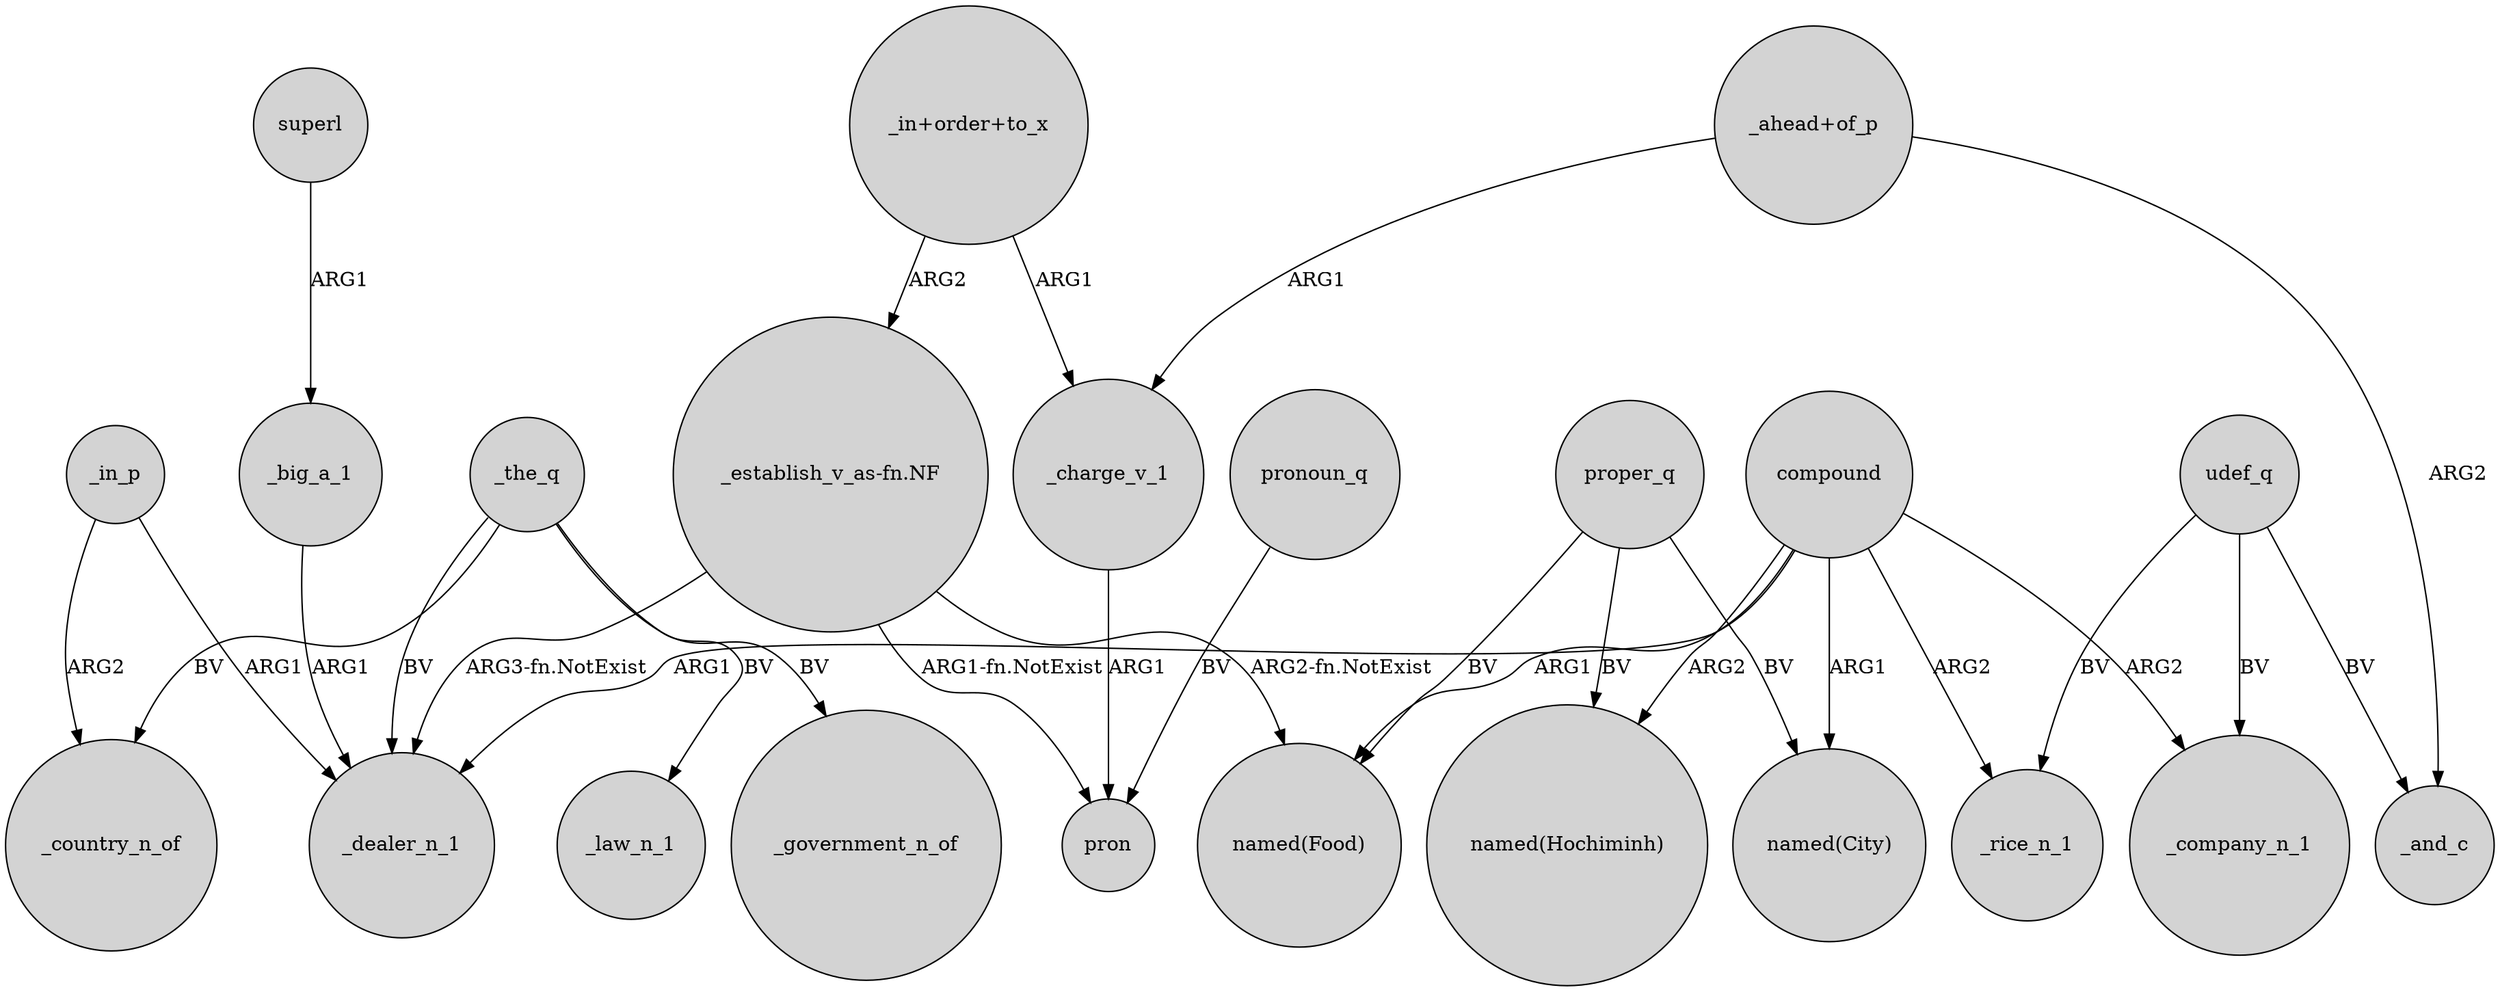 digraph {
	node [shape=circle style=filled]
	compound -> "named(Food)" [label=ARG1]
	"_in+order+to_x" -> "_establish_v_as-fn.NF" [label=ARG2]
	_the_q -> _dealer_n_1 [label=BV]
	udef_q -> _rice_n_1 [label=BV]
	compound -> _company_n_1 [label=ARG2]
	"_in+order+to_x" -> _charge_v_1 [label=ARG1]
	proper_q -> "named(Food)" [label=BV]
	_in_p -> _country_n_of [label=ARG2]
	compound -> _dealer_n_1 [label=ARG1]
	_charge_v_1 -> pron [label=ARG1]
	pronoun_q -> pron [label=BV]
	"_ahead+of_p" -> _charge_v_1 [label=ARG1]
	_the_q -> _country_n_of [label=BV]
	proper_q -> "named(Hochiminh)" [label=BV]
	compound -> _rice_n_1 [label=ARG2]
	proper_q -> "named(City)" [label=BV]
	_the_q -> _law_n_1 [label=BV]
	"_establish_v_as-fn.NF" -> "named(Food)" [label="ARG2-fn.NotExist"]
	"_establish_v_as-fn.NF" -> _dealer_n_1 [label="ARG3-fn.NotExist"]
	compound -> "named(Hochiminh)" [label=ARG2]
	_the_q -> _government_n_of [label=BV]
	_in_p -> _dealer_n_1 [label=ARG1]
	_big_a_1 -> _dealer_n_1 [label=ARG1]
	udef_q -> _and_c [label=BV]
	superl -> _big_a_1 [label=ARG1]
	udef_q -> _company_n_1 [label=BV]
	"_ahead+of_p" -> _and_c [label=ARG2]
	compound -> "named(City)" [label=ARG1]
	"_establish_v_as-fn.NF" -> pron [label="ARG1-fn.NotExist"]
}
